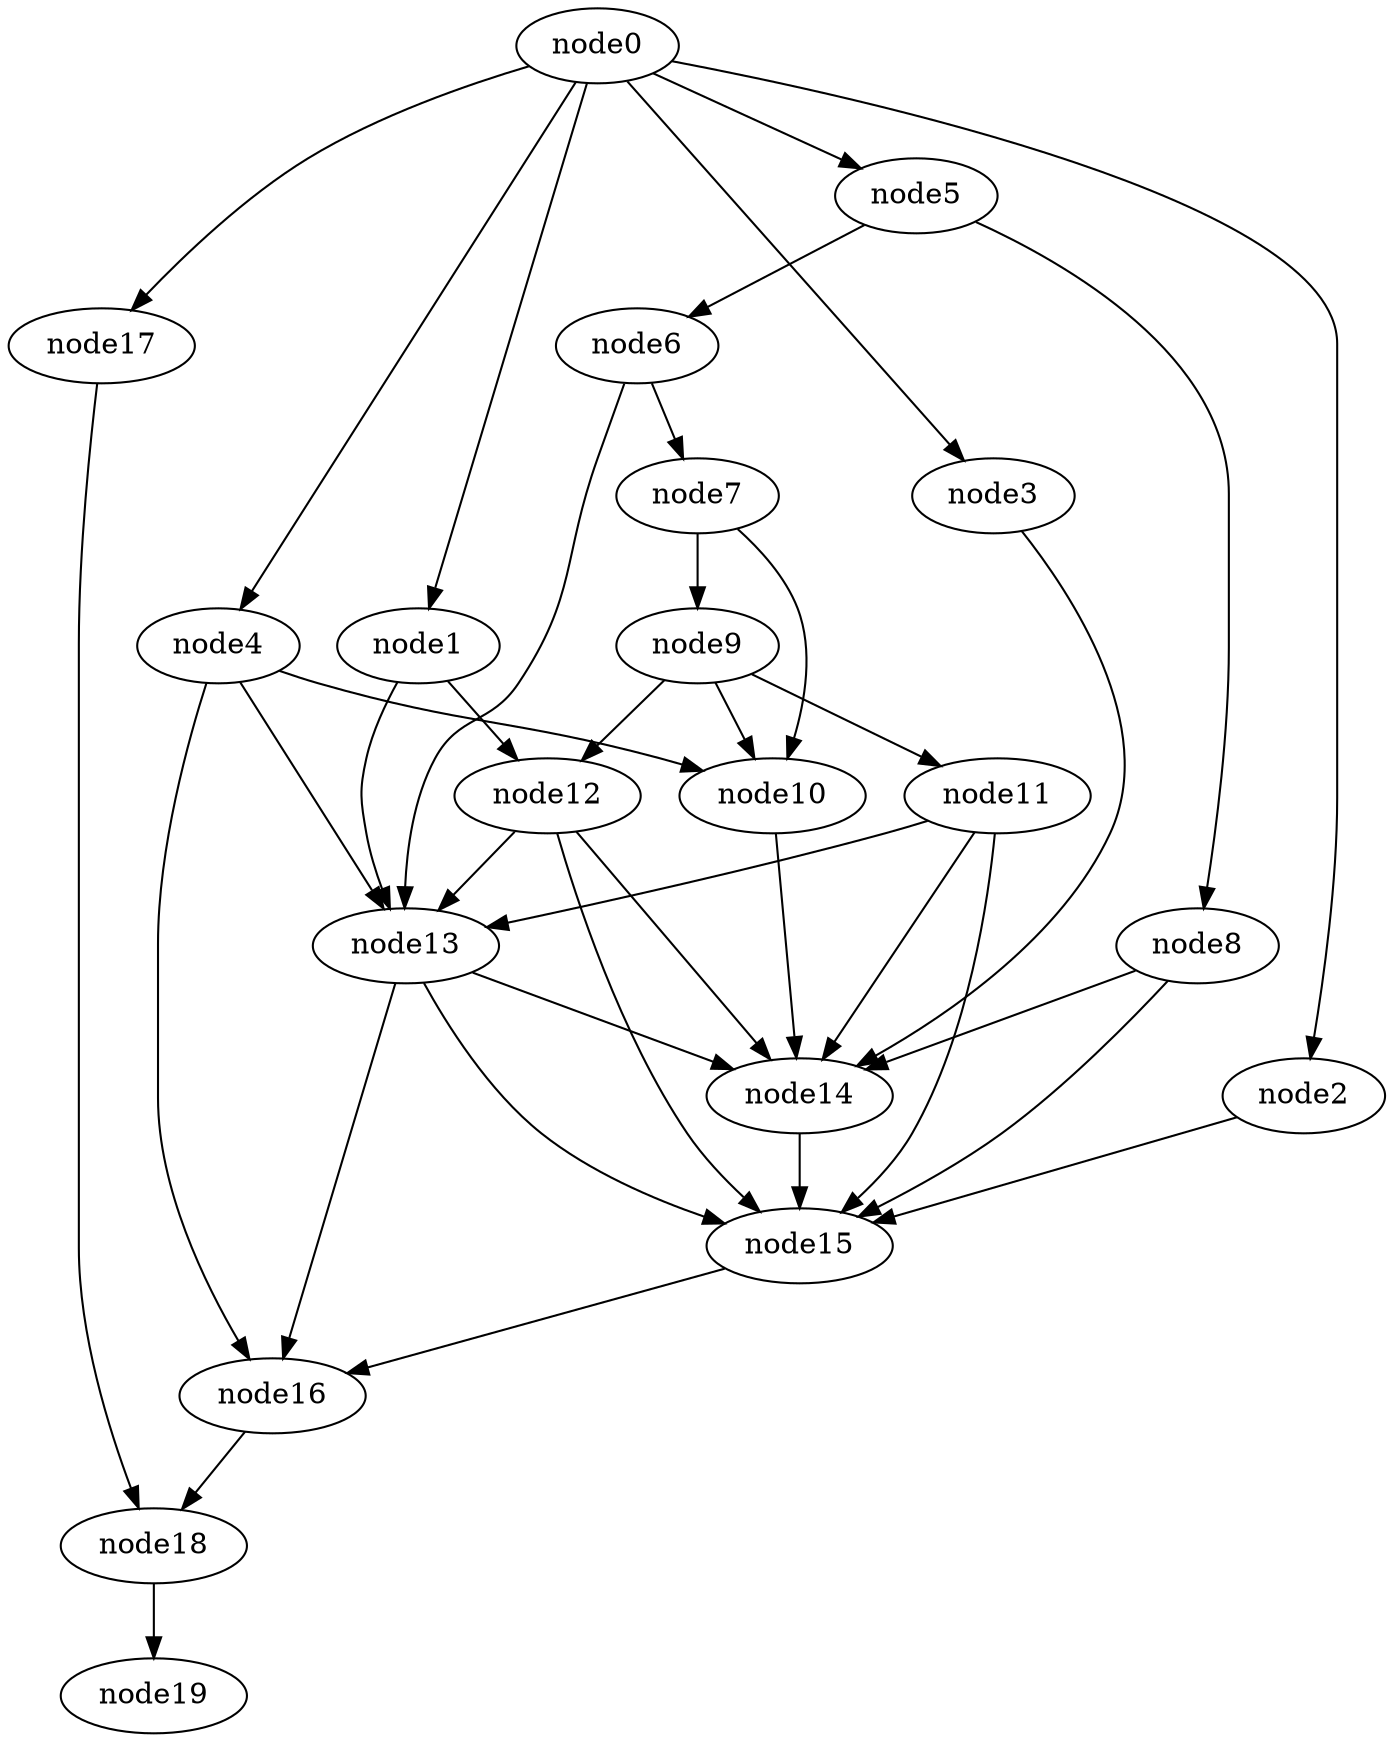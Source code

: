 digraph g{
	node19
	node18 -> node19
	node17 -> node18
	node16 -> node18
	node15 -> node16
	node14 -> node15
	node13 -> node16
	node13 -> node15
	node13 -> node14
	node12 -> node15
	node12 -> node14
	node12 -> node13
	node11 -> node15
	node11 -> node14
	node11 -> node13
	node10 -> node14
	node9 -> node12
	node9 -> node11
	node9 -> node10
	node8 -> node15
	node8 -> node14
	node7 -> node10
	node7 -> node9
	node6 -> node13
	node6 -> node7
	node5 -> node8
	node5 -> node6
	node4 -> node16
	node4 -> node13
	node4 -> node10
	node3 -> node14
	node2 -> node15
	node1 -> node13
	node1 -> node12
	node0 -> node17
	node0 -> node5
	node0 -> node4
	node0 -> node3
	node0 -> node2
	node0 -> node1
}
